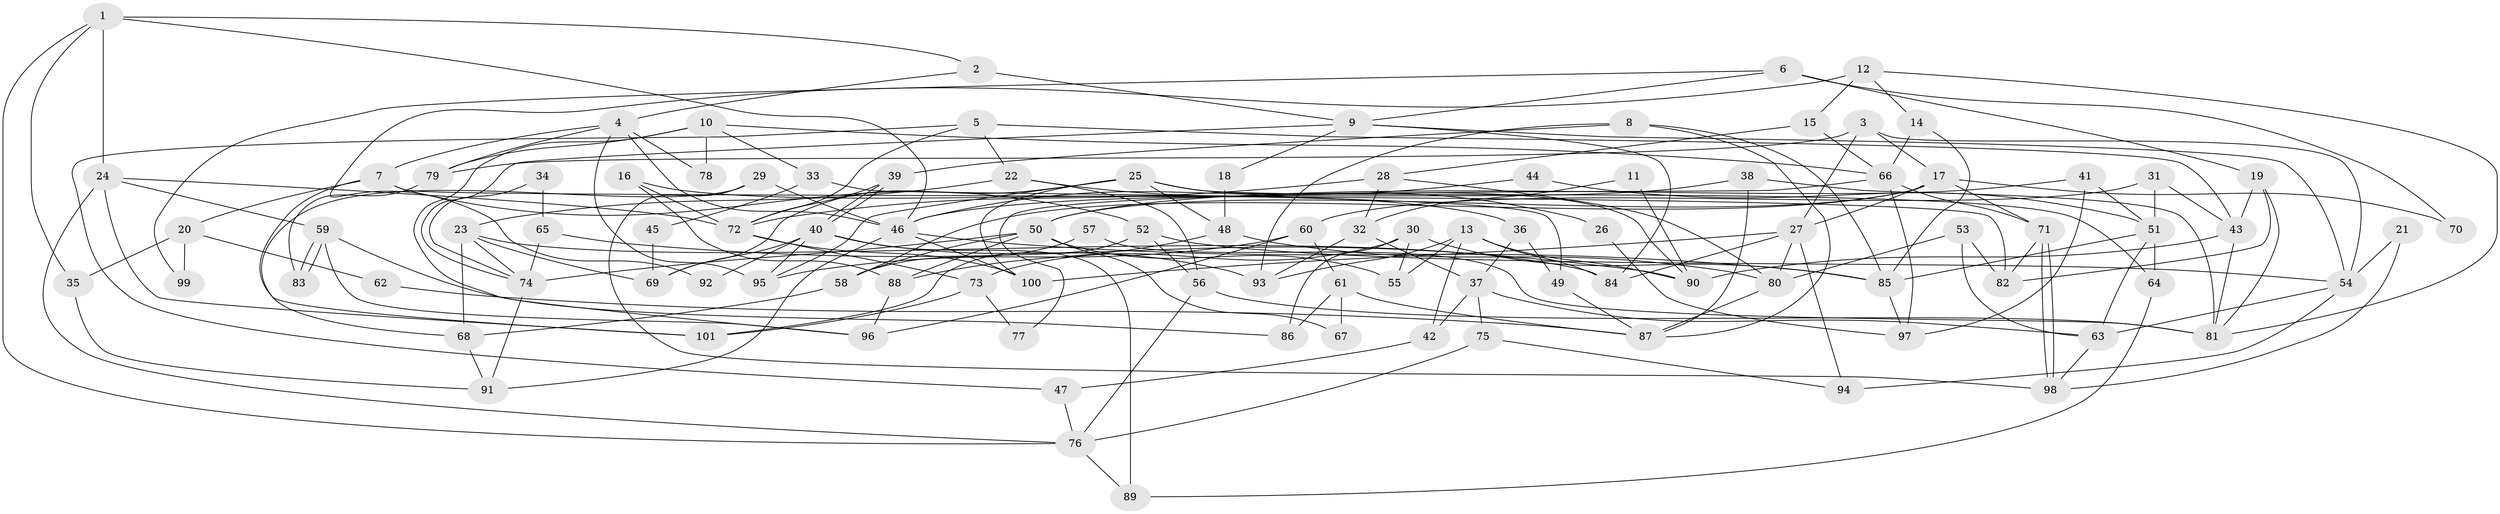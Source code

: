 // coarse degree distribution, {7: 0.0392156862745098, 8: 0.09803921568627451, 9: 0.058823529411764705, 6: 0.09803921568627451, 11: 0.0196078431372549, 13: 0.0196078431372549, 10: 0.058823529411764705, 4: 0.19607843137254902, 3: 0.1568627450980392, 5: 0.09803921568627451, 2: 0.1568627450980392}
// Generated by graph-tools (version 1.1) at 2025/51/03/04/25 22:51:23]
// undirected, 101 vertices, 202 edges
graph export_dot {
  node [color=gray90,style=filled];
  1;
  2;
  3;
  4;
  5;
  6;
  7;
  8;
  9;
  10;
  11;
  12;
  13;
  14;
  15;
  16;
  17;
  18;
  19;
  20;
  21;
  22;
  23;
  24;
  25;
  26;
  27;
  28;
  29;
  30;
  31;
  32;
  33;
  34;
  35;
  36;
  37;
  38;
  39;
  40;
  41;
  42;
  43;
  44;
  45;
  46;
  47;
  48;
  49;
  50;
  51;
  52;
  53;
  54;
  55;
  56;
  57;
  58;
  59;
  60;
  61;
  62;
  63;
  64;
  65;
  66;
  67;
  68;
  69;
  70;
  71;
  72;
  73;
  74;
  75;
  76;
  77;
  78;
  79;
  80;
  81;
  82;
  83;
  84;
  85;
  86;
  87;
  88;
  89;
  90;
  91;
  92;
  93;
  94;
  95;
  96;
  97;
  98;
  99;
  100;
  101;
  1 -- 76;
  1 -- 46;
  1 -- 2;
  1 -- 24;
  1 -- 35;
  2 -- 9;
  2 -- 4;
  3 -- 79;
  3 -- 27;
  3 -- 17;
  3 -- 54;
  4 -- 46;
  4 -- 7;
  4 -- 78;
  4 -- 79;
  4 -- 95;
  5 -- 72;
  5 -- 43;
  5 -- 22;
  5 -- 47;
  6 -- 19;
  6 -- 9;
  6 -- 70;
  6 -- 99;
  7 -- 52;
  7 -- 20;
  7 -- 82;
  7 -- 101;
  8 -- 93;
  8 -- 87;
  8 -- 39;
  8 -- 85;
  9 -- 54;
  9 -- 84;
  9 -- 18;
  9 -- 74;
  10 -- 66;
  10 -- 96;
  10 -- 33;
  10 -- 78;
  10 -- 79;
  11 -- 32;
  11 -- 90;
  12 -- 81;
  12 -- 15;
  12 -- 14;
  12 -- 92;
  13 -- 55;
  13 -- 84;
  13 -- 42;
  13 -- 90;
  13 -- 93;
  14 -- 85;
  14 -- 66;
  15 -- 66;
  15 -- 28;
  16 -- 88;
  16 -- 72;
  16 -- 36;
  17 -- 27;
  17 -- 50;
  17 -- 58;
  17 -- 70;
  17 -- 71;
  18 -- 48;
  19 -- 82;
  19 -- 43;
  19 -- 81;
  20 -- 35;
  20 -- 62;
  20 -- 99;
  21 -- 98;
  21 -- 54;
  22 -- 56;
  22 -- 23;
  22 -- 26;
  23 -- 74;
  23 -- 68;
  23 -- 69;
  23 -- 84;
  24 -- 101;
  24 -- 59;
  24 -- 72;
  24 -- 76;
  25 -- 69;
  25 -- 64;
  25 -- 48;
  25 -- 90;
  25 -- 95;
  25 -- 100;
  26 -- 97;
  27 -- 100;
  27 -- 80;
  27 -- 84;
  27 -- 94;
  28 -- 72;
  28 -- 80;
  28 -- 32;
  29 -- 68;
  29 -- 98;
  29 -- 46;
  30 -- 85;
  30 -- 86;
  30 -- 55;
  30 -- 73;
  31 -- 51;
  31 -- 43;
  31 -- 60;
  32 -- 93;
  32 -- 37;
  33 -- 49;
  33 -- 45;
  34 -- 74;
  34 -- 65;
  35 -- 91;
  36 -- 37;
  36 -- 49;
  37 -- 42;
  37 -- 63;
  37 -- 75;
  38 -- 81;
  38 -- 46;
  38 -- 87;
  39 -- 40;
  39 -- 40;
  39 -- 72;
  40 -- 95;
  40 -- 69;
  40 -- 89;
  40 -- 92;
  40 -- 93;
  41 -- 97;
  41 -- 50;
  41 -- 51;
  42 -- 47;
  43 -- 81;
  43 -- 90;
  44 -- 51;
  44 -- 46;
  45 -- 69;
  46 -- 100;
  46 -- 85;
  46 -- 91;
  47 -- 76;
  48 -- 88;
  48 -- 80;
  49 -- 87;
  50 -- 58;
  50 -- 55;
  50 -- 67;
  50 -- 74;
  50 -- 88;
  51 -- 85;
  51 -- 63;
  51 -- 64;
  52 -- 54;
  52 -- 101;
  52 -- 56;
  53 -- 63;
  53 -- 82;
  53 -- 80;
  54 -- 63;
  54 -- 94;
  56 -- 76;
  56 -- 81;
  57 -- 58;
  57 -- 81;
  58 -- 68;
  59 -- 83;
  59 -- 83;
  59 -- 86;
  59 -- 96;
  60 -- 95;
  60 -- 61;
  60 -- 96;
  61 -- 87;
  61 -- 67;
  61 -- 86;
  62 -- 87;
  63 -- 98;
  64 -- 89;
  65 -- 74;
  65 -- 90;
  66 -- 71;
  66 -- 77;
  66 -- 97;
  68 -- 91;
  71 -- 98;
  71 -- 98;
  71 -- 82;
  72 -- 73;
  72 -- 100;
  73 -- 77;
  73 -- 101;
  74 -- 91;
  75 -- 94;
  75 -- 76;
  76 -- 89;
  79 -- 83;
  80 -- 87;
  85 -- 97;
  88 -- 96;
}
